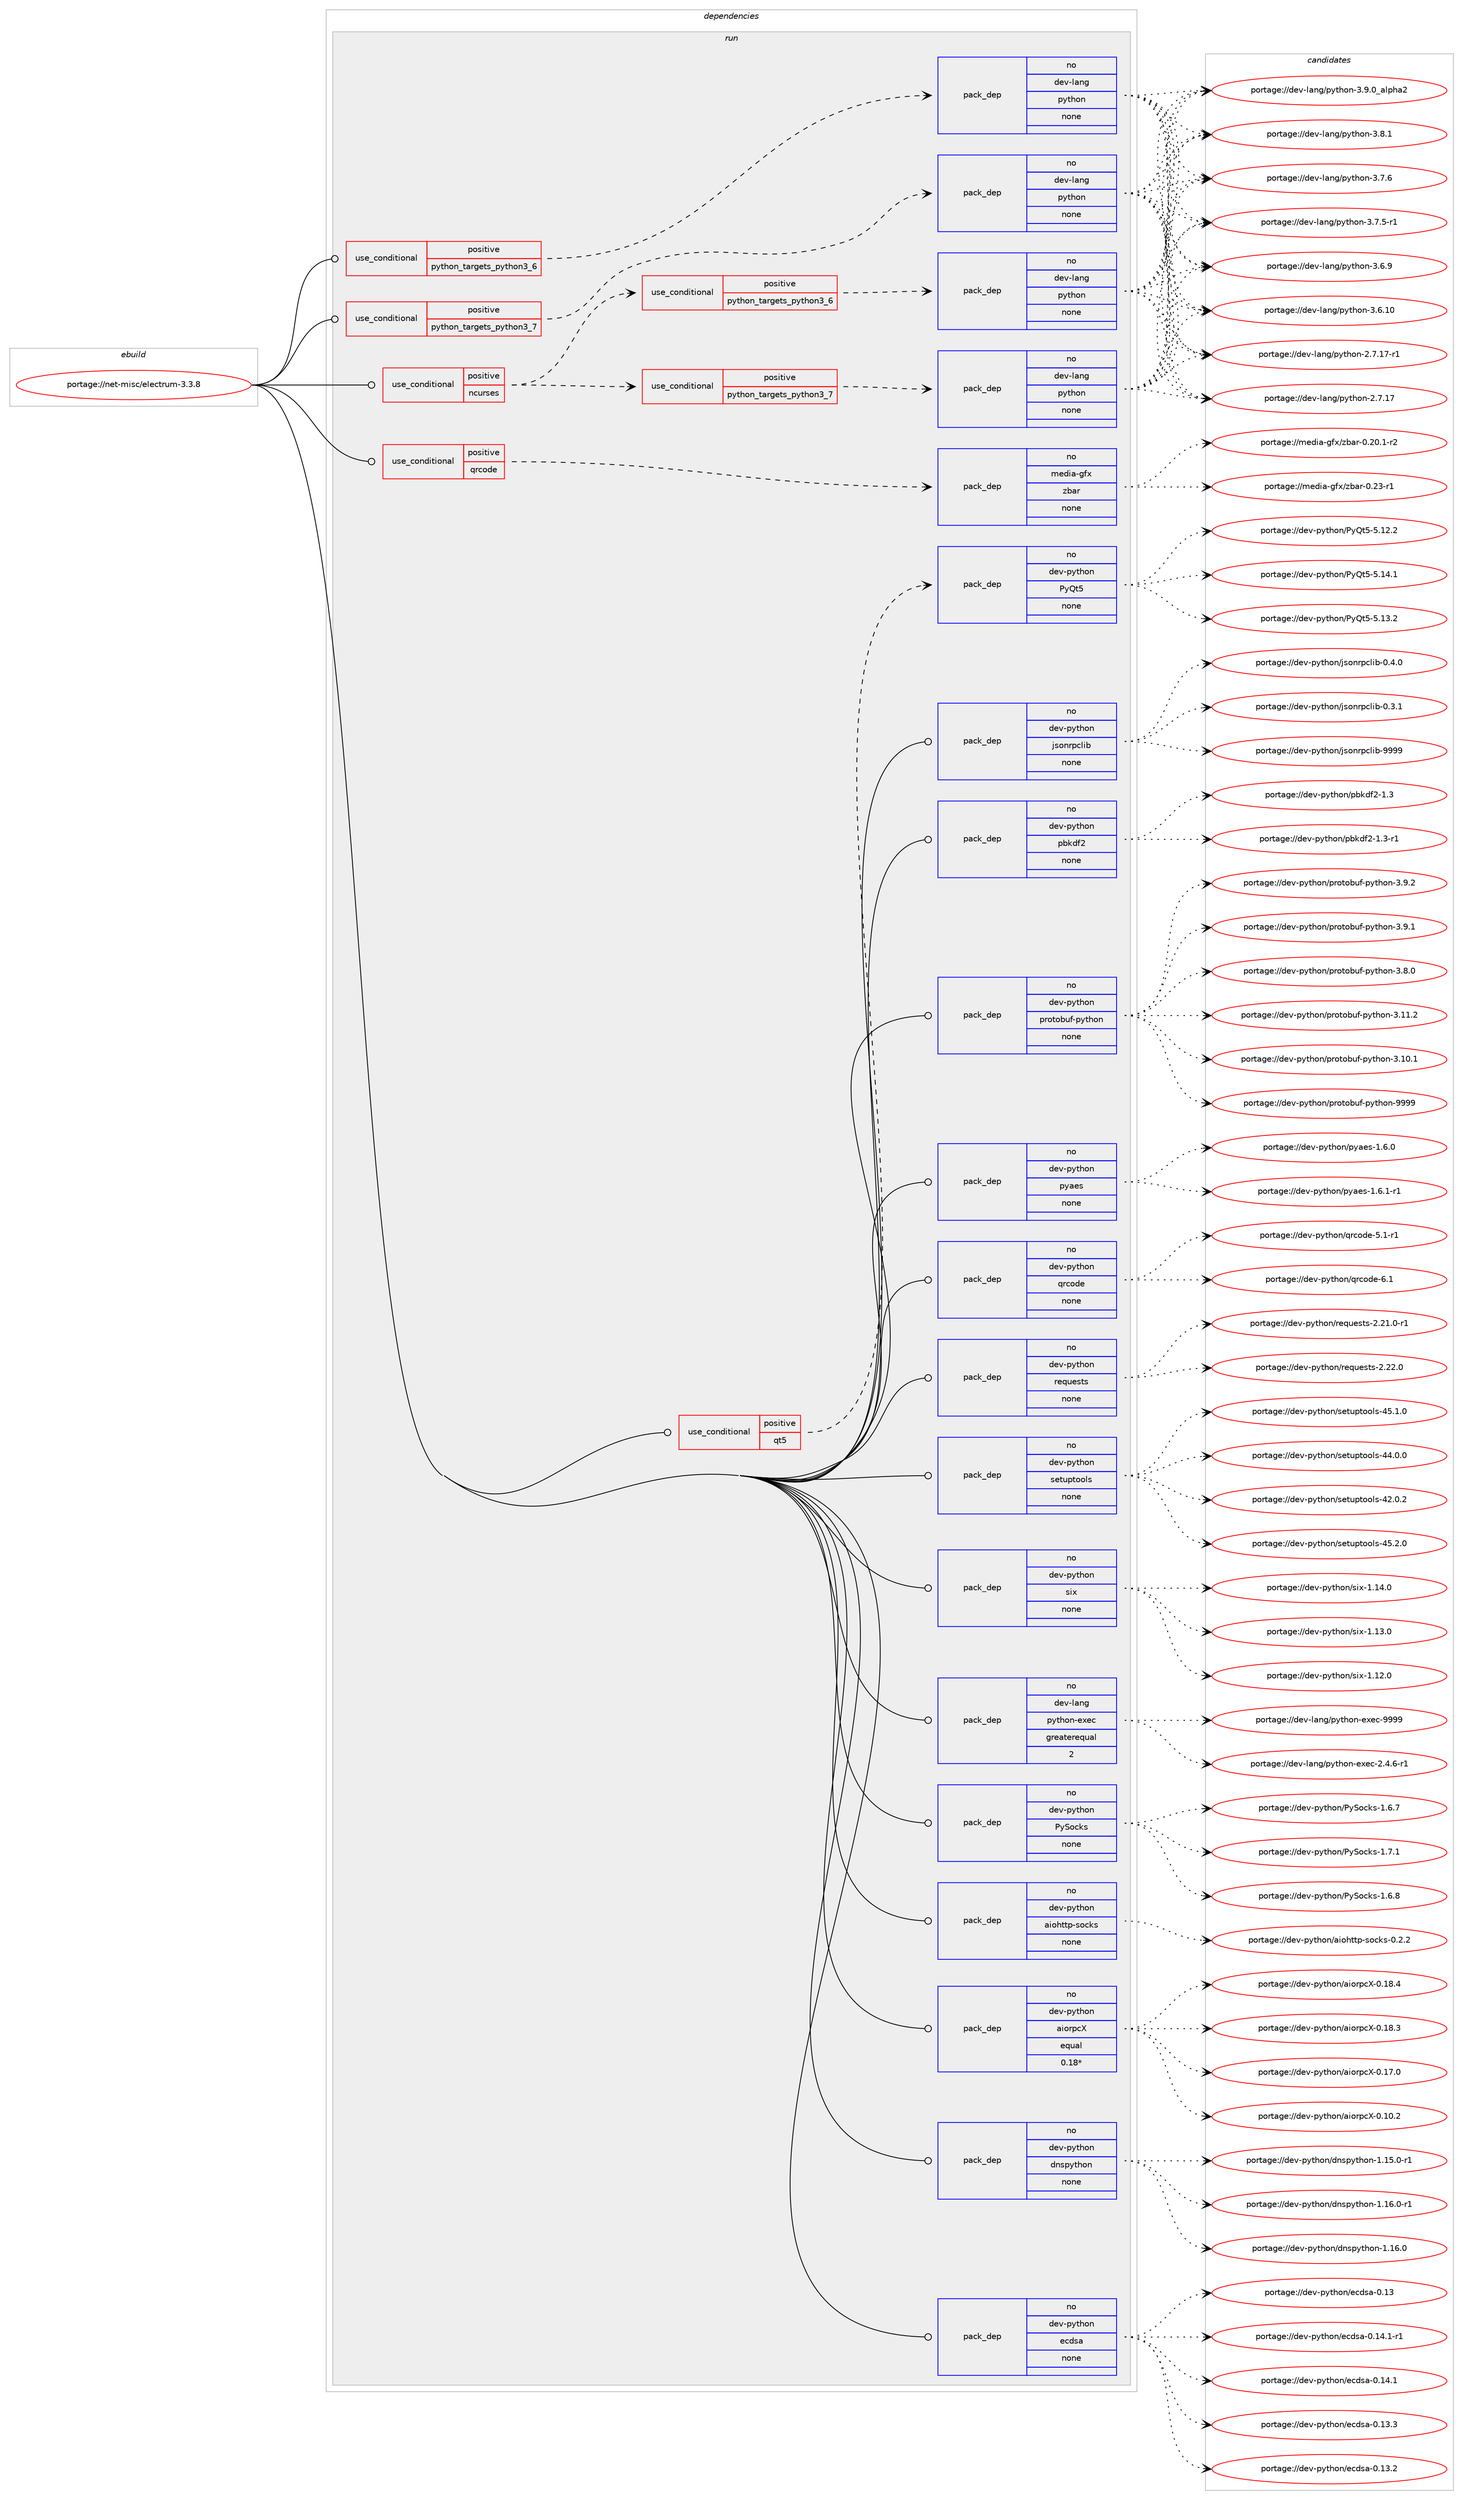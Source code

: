 digraph prolog {

# *************
# Graph options
# *************

newrank=true;
concentrate=true;
compound=true;
graph [rankdir=LR,fontname=Helvetica,fontsize=10,ranksep=1.5];#, ranksep=2.5, nodesep=0.2];
edge  [arrowhead=vee];
node  [fontname=Helvetica,fontsize=10];

# **********
# The ebuild
# **********

subgraph cluster_leftcol {
color=gray;
rank=same;
label=<<i>ebuild</i>>;
id [label="portage://net-misc/electrum-3.3.8", color=red, width=4, href="../net-misc/electrum-3.3.8.svg"];
}

# ****************
# The dependencies
# ****************

subgraph cluster_midcol {
color=gray;
label=<<i>dependencies</i>>;
subgraph cluster_compile {
fillcolor="#eeeeee";
style=filled;
label=<<i>compile</i>>;
}
subgraph cluster_compileandrun {
fillcolor="#eeeeee";
style=filled;
label=<<i>compile and run</i>>;
}
subgraph cluster_run {
fillcolor="#eeeeee";
style=filled;
label=<<i>run</i>>;
subgraph cond26633 {
dependency127853 [label=<<TABLE BORDER="0" CELLBORDER="1" CELLSPACING="0" CELLPADDING="4"><TR><TD ROWSPAN="3" CELLPADDING="10">use_conditional</TD></TR><TR><TD>positive</TD></TR><TR><TD>ncurses</TD></TR></TABLE>>, shape=none, color=red];
subgraph cond26634 {
dependency127854 [label=<<TABLE BORDER="0" CELLBORDER="1" CELLSPACING="0" CELLPADDING="4"><TR><TD ROWSPAN="3" CELLPADDING="10">use_conditional</TD></TR><TR><TD>positive</TD></TR><TR><TD>python_targets_python3_6</TD></TR></TABLE>>, shape=none, color=red];
subgraph pack99075 {
dependency127855 [label=<<TABLE BORDER="0" CELLBORDER="1" CELLSPACING="0" CELLPADDING="4" WIDTH="220"><TR><TD ROWSPAN="6" CELLPADDING="30">pack_dep</TD></TR><TR><TD WIDTH="110">no</TD></TR><TR><TD>dev-lang</TD></TR><TR><TD>python</TD></TR><TR><TD>none</TD></TR><TR><TD></TD></TR></TABLE>>, shape=none, color=blue];
}
dependency127854:e -> dependency127855:w [weight=20,style="dashed",arrowhead="vee"];
}
dependency127853:e -> dependency127854:w [weight=20,style="dashed",arrowhead="vee"];
subgraph cond26635 {
dependency127856 [label=<<TABLE BORDER="0" CELLBORDER="1" CELLSPACING="0" CELLPADDING="4"><TR><TD ROWSPAN="3" CELLPADDING="10">use_conditional</TD></TR><TR><TD>positive</TD></TR><TR><TD>python_targets_python3_7</TD></TR></TABLE>>, shape=none, color=red];
subgraph pack99076 {
dependency127857 [label=<<TABLE BORDER="0" CELLBORDER="1" CELLSPACING="0" CELLPADDING="4" WIDTH="220"><TR><TD ROWSPAN="6" CELLPADDING="30">pack_dep</TD></TR><TR><TD WIDTH="110">no</TD></TR><TR><TD>dev-lang</TD></TR><TR><TD>python</TD></TR><TR><TD>none</TD></TR><TR><TD></TD></TR></TABLE>>, shape=none, color=blue];
}
dependency127856:e -> dependency127857:w [weight=20,style="dashed",arrowhead="vee"];
}
dependency127853:e -> dependency127856:w [weight=20,style="dashed",arrowhead="vee"];
}
id:e -> dependency127853:w [weight=20,style="solid",arrowhead="odot"];
subgraph cond26636 {
dependency127858 [label=<<TABLE BORDER="0" CELLBORDER="1" CELLSPACING="0" CELLPADDING="4"><TR><TD ROWSPAN="3" CELLPADDING="10">use_conditional</TD></TR><TR><TD>positive</TD></TR><TR><TD>python_targets_python3_6</TD></TR></TABLE>>, shape=none, color=red];
subgraph pack99077 {
dependency127859 [label=<<TABLE BORDER="0" CELLBORDER="1" CELLSPACING="0" CELLPADDING="4" WIDTH="220"><TR><TD ROWSPAN="6" CELLPADDING="30">pack_dep</TD></TR><TR><TD WIDTH="110">no</TD></TR><TR><TD>dev-lang</TD></TR><TR><TD>python</TD></TR><TR><TD>none</TD></TR><TR><TD></TD></TR></TABLE>>, shape=none, color=blue];
}
dependency127858:e -> dependency127859:w [weight=20,style="dashed",arrowhead="vee"];
}
id:e -> dependency127858:w [weight=20,style="solid",arrowhead="odot"];
subgraph cond26637 {
dependency127860 [label=<<TABLE BORDER="0" CELLBORDER="1" CELLSPACING="0" CELLPADDING="4"><TR><TD ROWSPAN="3" CELLPADDING="10">use_conditional</TD></TR><TR><TD>positive</TD></TR><TR><TD>python_targets_python3_7</TD></TR></TABLE>>, shape=none, color=red];
subgraph pack99078 {
dependency127861 [label=<<TABLE BORDER="0" CELLBORDER="1" CELLSPACING="0" CELLPADDING="4" WIDTH="220"><TR><TD ROWSPAN="6" CELLPADDING="30">pack_dep</TD></TR><TR><TD WIDTH="110">no</TD></TR><TR><TD>dev-lang</TD></TR><TR><TD>python</TD></TR><TR><TD>none</TD></TR><TR><TD></TD></TR></TABLE>>, shape=none, color=blue];
}
dependency127860:e -> dependency127861:w [weight=20,style="dashed",arrowhead="vee"];
}
id:e -> dependency127860:w [weight=20,style="solid",arrowhead="odot"];
subgraph cond26638 {
dependency127862 [label=<<TABLE BORDER="0" CELLBORDER="1" CELLSPACING="0" CELLPADDING="4"><TR><TD ROWSPAN="3" CELLPADDING="10">use_conditional</TD></TR><TR><TD>positive</TD></TR><TR><TD>qrcode</TD></TR></TABLE>>, shape=none, color=red];
subgraph pack99079 {
dependency127863 [label=<<TABLE BORDER="0" CELLBORDER="1" CELLSPACING="0" CELLPADDING="4" WIDTH="220"><TR><TD ROWSPAN="6" CELLPADDING="30">pack_dep</TD></TR><TR><TD WIDTH="110">no</TD></TR><TR><TD>media-gfx</TD></TR><TR><TD>zbar</TD></TR><TR><TD>none</TD></TR><TR><TD></TD></TR></TABLE>>, shape=none, color=blue];
}
dependency127862:e -> dependency127863:w [weight=20,style="dashed",arrowhead="vee"];
}
id:e -> dependency127862:w [weight=20,style="solid",arrowhead="odot"];
subgraph cond26639 {
dependency127864 [label=<<TABLE BORDER="0" CELLBORDER="1" CELLSPACING="0" CELLPADDING="4"><TR><TD ROWSPAN="3" CELLPADDING="10">use_conditional</TD></TR><TR><TD>positive</TD></TR><TR><TD>qt5</TD></TR></TABLE>>, shape=none, color=red];
subgraph pack99080 {
dependency127865 [label=<<TABLE BORDER="0" CELLBORDER="1" CELLSPACING="0" CELLPADDING="4" WIDTH="220"><TR><TD ROWSPAN="6" CELLPADDING="30">pack_dep</TD></TR><TR><TD WIDTH="110">no</TD></TR><TR><TD>dev-python</TD></TR><TR><TD>PyQt5</TD></TR><TR><TD>none</TD></TR><TR><TD></TD></TR></TABLE>>, shape=none, color=blue];
}
dependency127864:e -> dependency127865:w [weight=20,style="dashed",arrowhead="vee"];
}
id:e -> dependency127864:w [weight=20,style="solid",arrowhead="odot"];
subgraph pack99081 {
dependency127866 [label=<<TABLE BORDER="0" CELLBORDER="1" CELLSPACING="0" CELLPADDING="4" WIDTH="220"><TR><TD ROWSPAN="6" CELLPADDING="30">pack_dep</TD></TR><TR><TD WIDTH="110">no</TD></TR><TR><TD>dev-lang</TD></TR><TR><TD>python-exec</TD></TR><TR><TD>greaterequal</TD></TR><TR><TD>2</TD></TR></TABLE>>, shape=none, color=blue];
}
id:e -> dependency127866:w [weight=20,style="solid",arrowhead="odot"];
subgraph pack99082 {
dependency127867 [label=<<TABLE BORDER="0" CELLBORDER="1" CELLSPACING="0" CELLPADDING="4" WIDTH="220"><TR><TD ROWSPAN="6" CELLPADDING="30">pack_dep</TD></TR><TR><TD WIDTH="110">no</TD></TR><TR><TD>dev-python</TD></TR><TR><TD>PySocks</TD></TR><TR><TD>none</TD></TR><TR><TD></TD></TR></TABLE>>, shape=none, color=blue];
}
id:e -> dependency127867:w [weight=20,style="solid",arrowhead="odot"];
subgraph pack99083 {
dependency127868 [label=<<TABLE BORDER="0" CELLBORDER="1" CELLSPACING="0" CELLPADDING="4" WIDTH="220"><TR><TD ROWSPAN="6" CELLPADDING="30">pack_dep</TD></TR><TR><TD WIDTH="110">no</TD></TR><TR><TD>dev-python</TD></TR><TR><TD>aiohttp-socks</TD></TR><TR><TD>none</TD></TR><TR><TD></TD></TR></TABLE>>, shape=none, color=blue];
}
id:e -> dependency127868:w [weight=20,style="solid",arrowhead="odot"];
subgraph pack99084 {
dependency127869 [label=<<TABLE BORDER="0" CELLBORDER="1" CELLSPACING="0" CELLPADDING="4" WIDTH="220"><TR><TD ROWSPAN="6" CELLPADDING="30">pack_dep</TD></TR><TR><TD WIDTH="110">no</TD></TR><TR><TD>dev-python</TD></TR><TR><TD>aiorpcX</TD></TR><TR><TD>equal</TD></TR><TR><TD>0.18*</TD></TR></TABLE>>, shape=none, color=blue];
}
id:e -> dependency127869:w [weight=20,style="solid",arrowhead="odot"];
subgraph pack99085 {
dependency127870 [label=<<TABLE BORDER="0" CELLBORDER="1" CELLSPACING="0" CELLPADDING="4" WIDTH="220"><TR><TD ROWSPAN="6" CELLPADDING="30">pack_dep</TD></TR><TR><TD WIDTH="110">no</TD></TR><TR><TD>dev-python</TD></TR><TR><TD>dnspython</TD></TR><TR><TD>none</TD></TR><TR><TD></TD></TR></TABLE>>, shape=none, color=blue];
}
id:e -> dependency127870:w [weight=20,style="solid",arrowhead="odot"];
subgraph pack99086 {
dependency127871 [label=<<TABLE BORDER="0" CELLBORDER="1" CELLSPACING="0" CELLPADDING="4" WIDTH="220"><TR><TD ROWSPAN="6" CELLPADDING="30">pack_dep</TD></TR><TR><TD WIDTH="110">no</TD></TR><TR><TD>dev-python</TD></TR><TR><TD>ecdsa</TD></TR><TR><TD>none</TD></TR><TR><TD></TD></TR></TABLE>>, shape=none, color=blue];
}
id:e -> dependency127871:w [weight=20,style="solid",arrowhead="odot"];
subgraph pack99087 {
dependency127872 [label=<<TABLE BORDER="0" CELLBORDER="1" CELLSPACING="0" CELLPADDING="4" WIDTH="220"><TR><TD ROWSPAN="6" CELLPADDING="30">pack_dep</TD></TR><TR><TD WIDTH="110">no</TD></TR><TR><TD>dev-python</TD></TR><TR><TD>jsonrpclib</TD></TR><TR><TD>none</TD></TR><TR><TD></TD></TR></TABLE>>, shape=none, color=blue];
}
id:e -> dependency127872:w [weight=20,style="solid",arrowhead="odot"];
subgraph pack99088 {
dependency127873 [label=<<TABLE BORDER="0" CELLBORDER="1" CELLSPACING="0" CELLPADDING="4" WIDTH="220"><TR><TD ROWSPAN="6" CELLPADDING="30">pack_dep</TD></TR><TR><TD WIDTH="110">no</TD></TR><TR><TD>dev-python</TD></TR><TR><TD>pbkdf2</TD></TR><TR><TD>none</TD></TR><TR><TD></TD></TR></TABLE>>, shape=none, color=blue];
}
id:e -> dependency127873:w [weight=20,style="solid",arrowhead="odot"];
subgraph pack99089 {
dependency127874 [label=<<TABLE BORDER="0" CELLBORDER="1" CELLSPACING="0" CELLPADDING="4" WIDTH="220"><TR><TD ROWSPAN="6" CELLPADDING="30">pack_dep</TD></TR><TR><TD WIDTH="110">no</TD></TR><TR><TD>dev-python</TD></TR><TR><TD>protobuf-python</TD></TR><TR><TD>none</TD></TR><TR><TD></TD></TR></TABLE>>, shape=none, color=blue];
}
id:e -> dependency127874:w [weight=20,style="solid",arrowhead="odot"];
subgraph pack99090 {
dependency127875 [label=<<TABLE BORDER="0" CELLBORDER="1" CELLSPACING="0" CELLPADDING="4" WIDTH="220"><TR><TD ROWSPAN="6" CELLPADDING="30">pack_dep</TD></TR><TR><TD WIDTH="110">no</TD></TR><TR><TD>dev-python</TD></TR><TR><TD>pyaes</TD></TR><TR><TD>none</TD></TR><TR><TD></TD></TR></TABLE>>, shape=none, color=blue];
}
id:e -> dependency127875:w [weight=20,style="solid",arrowhead="odot"];
subgraph pack99091 {
dependency127876 [label=<<TABLE BORDER="0" CELLBORDER="1" CELLSPACING="0" CELLPADDING="4" WIDTH="220"><TR><TD ROWSPAN="6" CELLPADDING="30">pack_dep</TD></TR><TR><TD WIDTH="110">no</TD></TR><TR><TD>dev-python</TD></TR><TR><TD>qrcode</TD></TR><TR><TD>none</TD></TR><TR><TD></TD></TR></TABLE>>, shape=none, color=blue];
}
id:e -> dependency127876:w [weight=20,style="solid",arrowhead="odot"];
subgraph pack99092 {
dependency127877 [label=<<TABLE BORDER="0" CELLBORDER="1" CELLSPACING="0" CELLPADDING="4" WIDTH="220"><TR><TD ROWSPAN="6" CELLPADDING="30">pack_dep</TD></TR><TR><TD WIDTH="110">no</TD></TR><TR><TD>dev-python</TD></TR><TR><TD>requests</TD></TR><TR><TD>none</TD></TR><TR><TD></TD></TR></TABLE>>, shape=none, color=blue];
}
id:e -> dependency127877:w [weight=20,style="solid",arrowhead="odot"];
subgraph pack99093 {
dependency127878 [label=<<TABLE BORDER="0" CELLBORDER="1" CELLSPACING="0" CELLPADDING="4" WIDTH="220"><TR><TD ROWSPAN="6" CELLPADDING="30">pack_dep</TD></TR><TR><TD WIDTH="110">no</TD></TR><TR><TD>dev-python</TD></TR><TR><TD>setuptools</TD></TR><TR><TD>none</TD></TR><TR><TD></TD></TR></TABLE>>, shape=none, color=blue];
}
id:e -> dependency127878:w [weight=20,style="solid",arrowhead="odot"];
subgraph pack99094 {
dependency127879 [label=<<TABLE BORDER="0" CELLBORDER="1" CELLSPACING="0" CELLPADDING="4" WIDTH="220"><TR><TD ROWSPAN="6" CELLPADDING="30">pack_dep</TD></TR><TR><TD WIDTH="110">no</TD></TR><TR><TD>dev-python</TD></TR><TR><TD>six</TD></TR><TR><TD>none</TD></TR><TR><TD></TD></TR></TABLE>>, shape=none, color=blue];
}
id:e -> dependency127879:w [weight=20,style="solid",arrowhead="odot"];
}
}

# **************
# The candidates
# **************

subgraph cluster_choices {
rank=same;
color=gray;
label=<<i>candidates</i>>;

subgraph choice99075 {
color=black;
nodesep=1;
choice10010111845108971101034711212111610411111045514657464895971081121049750 [label="portage://dev-lang/python-3.9.0_alpha2", color=red, width=4,href="../dev-lang/python-3.9.0_alpha2.svg"];
choice100101118451089711010347112121116104111110455146564649 [label="portage://dev-lang/python-3.8.1", color=red, width=4,href="../dev-lang/python-3.8.1.svg"];
choice100101118451089711010347112121116104111110455146554654 [label="portage://dev-lang/python-3.7.6", color=red, width=4,href="../dev-lang/python-3.7.6.svg"];
choice1001011184510897110103471121211161041111104551465546534511449 [label="portage://dev-lang/python-3.7.5-r1", color=red, width=4,href="../dev-lang/python-3.7.5-r1.svg"];
choice100101118451089711010347112121116104111110455146544657 [label="portage://dev-lang/python-3.6.9", color=red, width=4,href="../dev-lang/python-3.6.9.svg"];
choice10010111845108971101034711212111610411111045514654464948 [label="portage://dev-lang/python-3.6.10", color=red, width=4,href="../dev-lang/python-3.6.10.svg"];
choice100101118451089711010347112121116104111110455046554649554511449 [label="portage://dev-lang/python-2.7.17-r1", color=red, width=4,href="../dev-lang/python-2.7.17-r1.svg"];
choice10010111845108971101034711212111610411111045504655464955 [label="portage://dev-lang/python-2.7.17", color=red, width=4,href="../dev-lang/python-2.7.17.svg"];
dependency127855:e -> choice10010111845108971101034711212111610411111045514657464895971081121049750:w [style=dotted,weight="100"];
dependency127855:e -> choice100101118451089711010347112121116104111110455146564649:w [style=dotted,weight="100"];
dependency127855:e -> choice100101118451089711010347112121116104111110455146554654:w [style=dotted,weight="100"];
dependency127855:e -> choice1001011184510897110103471121211161041111104551465546534511449:w [style=dotted,weight="100"];
dependency127855:e -> choice100101118451089711010347112121116104111110455146544657:w [style=dotted,weight="100"];
dependency127855:e -> choice10010111845108971101034711212111610411111045514654464948:w [style=dotted,weight="100"];
dependency127855:e -> choice100101118451089711010347112121116104111110455046554649554511449:w [style=dotted,weight="100"];
dependency127855:e -> choice10010111845108971101034711212111610411111045504655464955:w [style=dotted,weight="100"];
}
subgraph choice99076 {
color=black;
nodesep=1;
choice10010111845108971101034711212111610411111045514657464895971081121049750 [label="portage://dev-lang/python-3.9.0_alpha2", color=red, width=4,href="../dev-lang/python-3.9.0_alpha2.svg"];
choice100101118451089711010347112121116104111110455146564649 [label="portage://dev-lang/python-3.8.1", color=red, width=4,href="../dev-lang/python-3.8.1.svg"];
choice100101118451089711010347112121116104111110455146554654 [label="portage://dev-lang/python-3.7.6", color=red, width=4,href="../dev-lang/python-3.7.6.svg"];
choice1001011184510897110103471121211161041111104551465546534511449 [label="portage://dev-lang/python-3.7.5-r1", color=red, width=4,href="../dev-lang/python-3.7.5-r1.svg"];
choice100101118451089711010347112121116104111110455146544657 [label="portage://dev-lang/python-3.6.9", color=red, width=4,href="../dev-lang/python-3.6.9.svg"];
choice10010111845108971101034711212111610411111045514654464948 [label="portage://dev-lang/python-3.6.10", color=red, width=4,href="../dev-lang/python-3.6.10.svg"];
choice100101118451089711010347112121116104111110455046554649554511449 [label="portage://dev-lang/python-2.7.17-r1", color=red, width=4,href="../dev-lang/python-2.7.17-r1.svg"];
choice10010111845108971101034711212111610411111045504655464955 [label="portage://dev-lang/python-2.7.17", color=red, width=4,href="../dev-lang/python-2.7.17.svg"];
dependency127857:e -> choice10010111845108971101034711212111610411111045514657464895971081121049750:w [style=dotted,weight="100"];
dependency127857:e -> choice100101118451089711010347112121116104111110455146564649:w [style=dotted,weight="100"];
dependency127857:e -> choice100101118451089711010347112121116104111110455146554654:w [style=dotted,weight="100"];
dependency127857:e -> choice1001011184510897110103471121211161041111104551465546534511449:w [style=dotted,weight="100"];
dependency127857:e -> choice100101118451089711010347112121116104111110455146544657:w [style=dotted,weight="100"];
dependency127857:e -> choice10010111845108971101034711212111610411111045514654464948:w [style=dotted,weight="100"];
dependency127857:e -> choice100101118451089711010347112121116104111110455046554649554511449:w [style=dotted,weight="100"];
dependency127857:e -> choice10010111845108971101034711212111610411111045504655464955:w [style=dotted,weight="100"];
}
subgraph choice99077 {
color=black;
nodesep=1;
choice10010111845108971101034711212111610411111045514657464895971081121049750 [label="portage://dev-lang/python-3.9.0_alpha2", color=red, width=4,href="../dev-lang/python-3.9.0_alpha2.svg"];
choice100101118451089711010347112121116104111110455146564649 [label="portage://dev-lang/python-3.8.1", color=red, width=4,href="../dev-lang/python-3.8.1.svg"];
choice100101118451089711010347112121116104111110455146554654 [label="portage://dev-lang/python-3.7.6", color=red, width=4,href="../dev-lang/python-3.7.6.svg"];
choice1001011184510897110103471121211161041111104551465546534511449 [label="portage://dev-lang/python-3.7.5-r1", color=red, width=4,href="../dev-lang/python-3.7.5-r1.svg"];
choice100101118451089711010347112121116104111110455146544657 [label="portage://dev-lang/python-3.6.9", color=red, width=4,href="../dev-lang/python-3.6.9.svg"];
choice10010111845108971101034711212111610411111045514654464948 [label="portage://dev-lang/python-3.6.10", color=red, width=4,href="../dev-lang/python-3.6.10.svg"];
choice100101118451089711010347112121116104111110455046554649554511449 [label="portage://dev-lang/python-2.7.17-r1", color=red, width=4,href="../dev-lang/python-2.7.17-r1.svg"];
choice10010111845108971101034711212111610411111045504655464955 [label="portage://dev-lang/python-2.7.17", color=red, width=4,href="../dev-lang/python-2.7.17.svg"];
dependency127859:e -> choice10010111845108971101034711212111610411111045514657464895971081121049750:w [style=dotted,weight="100"];
dependency127859:e -> choice100101118451089711010347112121116104111110455146564649:w [style=dotted,weight="100"];
dependency127859:e -> choice100101118451089711010347112121116104111110455146554654:w [style=dotted,weight="100"];
dependency127859:e -> choice1001011184510897110103471121211161041111104551465546534511449:w [style=dotted,weight="100"];
dependency127859:e -> choice100101118451089711010347112121116104111110455146544657:w [style=dotted,weight="100"];
dependency127859:e -> choice10010111845108971101034711212111610411111045514654464948:w [style=dotted,weight="100"];
dependency127859:e -> choice100101118451089711010347112121116104111110455046554649554511449:w [style=dotted,weight="100"];
dependency127859:e -> choice10010111845108971101034711212111610411111045504655464955:w [style=dotted,weight="100"];
}
subgraph choice99078 {
color=black;
nodesep=1;
choice10010111845108971101034711212111610411111045514657464895971081121049750 [label="portage://dev-lang/python-3.9.0_alpha2", color=red, width=4,href="../dev-lang/python-3.9.0_alpha2.svg"];
choice100101118451089711010347112121116104111110455146564649 [label="portage://dev-lang/python-3.8.1", color=red, width=4,href="../dev-lang/python-3.8.1.svg"];
choice100101118451089711010347112121116104111110455146554654 [label="portage://dev-lang/python-3.7.6", color=red, width=4,href="../dev-lang/python-3.7.6.svg"];
choice1001011184510897110103471121211161041111104551465546534511449 [label="portage://dev-lang/python-3.7.5-r1", color=red, width=4,href="../dev-lang/python-3.7.5-r1.svg"];
choice100101118451089711010347112121116104111110455146544657 [label="portage://dev-lang/python-3.6.9", color=red, width=4,href="../dev-lang/python-3.6.9.svg"];
choice10010111845108971101034711212111610411111045514654464948 [label="portage://dev-lang/python-3.6.10", color=red, width=4,href="../dev-lang/python-3.6.10.svg"];
choice100101118451089711010347112121116104111110455046554649554511449 [label="portage://dev-lang/python-2.7.17-r1", color=red, width=4,href="../dev-lang/python-2.7.17-r1.svg"];
choice10010111845108971101034711212111610411111045504655464955 [label="portage://dev-lang/python-2.7.17", color=red, width=4,href="../dev-lang/python-2.7.17.svg"];
dependency127861:e -> choice10010111845108971101034711212111610411111045514657464895971081121049750:w [style=dotted,weight="100"];
dependency127861:e -> choice100101118451089711010347112121116104111110455146564649:w [style=dotted,weight="100"];
dependency127861:e -> choice100101118451089711010347112121116104111110455146554654:w [style=dotted,weight="100"];
dependency127861:e -> choice1001011184510897110103471121211161041111104551465546534511449:w [style=dotted,weight="100"];
dependency127861:e -> choice100101118451089711010347112121116104111110455146544657:w [style=dotted,weight="100"];
dependency127861:e -> choice10010111845108971101034711212111610411111045514654464948:w [style=dotted,weight="100"];
dependency127861:e -> choice100101118451089711010347112121116104111110455046554649554511449:w [style=dotted,weight="100"];
dependency127861:e -> choice10010111845108971101034711212111610411111045504655464955:w [style=dotted,weight="100"];
}
subgraph choice99079 {
color=black;
nodesep=1;
choice109101100105974510310212047122989711445484650514511449 [label="portage://media-gfx/zbar-0.23-r1", color=red, width=4,href="../media-gfx/zbar-0.23-r1.svg"];
choice1091011001059745103102120471229897114454846504846494511450 [label="portage://media-gfx/zbar-0.20.1-r2", color=red, width=4,href="../media-gfx/zbar-0.20.1-r2.svg"];
dependency127863:e -> choice109101100105974510310212047122989711445484650514511449:w [style=dotted,weight="100"];
dependency127863:e -> choice1091011001059745103102120471229897114454846504846494511450:w [style=dotted,weight="100"];
}
subgraph choice99080 {
color=black;
nodesep=1;
choice100101118451121211161041111104780121811165345534649524649 [label="portage://dev-python/PyQt5-5.14.1", color=red, width=4,href="../dev-python/PyQt5-5.14.1.svg"];
choice100101118451121211161041111104780121811165345534649514650 [label="portage://dev-python/PyQt5-5.13.2", color=red, width=4,href="../dev-python/PyQt5-5.13.2.svg"];
choice100101118451121211161041111104780121811165345534649504650 [label="portage://dev-python/PyQt5-5.12.2", color=red, width=4,href="../dev-python/PyQt5-5.12.2.svg"];
dependency127865:e -> choice100101118451121211161041111104780121811165345534649524649:w [style=dotted,weight="100"];
dependency127865:e -> choice100101118451121211161041111104780121811165345534649514650:w [style=dotted,weight="100"];
dependency127865:e -> choice100101118451121211161041111104780121811165345534649504650:w [style=dotted,weight="100"];
}
subgraph choice99081 {
color=black;
nodesep=1;
choice10010111845108971101034711212111610411111045101120101994557575757 [label="portage://dev-lang/python-exec-9999", color=red, width=4,href="../dev-lang/python-exec-9999.svg"];
choice10010111845108971101034711212111610411111045101120101994550465246544511449 [label="portage://dev-lang/python-exec-2.4.6-r1", color=red, width=4,href="../dev-lang/python-exec-2.4.6-r1.svg"];
dependency127866:e -> choice10010111845108971101034711212111610411111045101120101994557575757:w [style=dotted,weight="100"];
dependency127866:e -> choice10010111845108971101034711212111610411111045101120101994550465246544511449:w [style=dotted,weight="100"];
}
subgraph choice99082 {
color=black;
nodesep=1;
choice1001011184511212111610411111047801218311199107115454946554649 [label="portage://dev-python/PySocks-1.7.1", color=red, width=4,href="../dev-python/PySocks-1.7.1.svg"];
choice1001011184511212111610411111047801218311199107115454946544656 [label="portage://dev-python/PySocks-1.6.8", color=red, width=4,href="../dev-python/PySocks-1.6.8.svg"];
choice1001011184511212111610411111047801218311199107115454946544655 [label="portage://dev-python/PySocks-1.6.7", color=red, width=4,href="../dev-python/PySocks-1.6.7.svg"];
dependency127867:e -> choice1001011184511212111610411111047801218311199107115454946554649:w [style=dotted,weight="100"];
dependency127867:e -> choice1001011184511212111610411111047801218311199107115454946544656:w [style=dotted,weight="100"];
dependency127867:e -> choice1001011184511212111610411111047801218311199107115454946544655:w [style=dotted,weight="100"];
}
subgraph choice99083 {
color=black;
nodesep=1;
choice1001011184511212111610411111047971051111041161161124511511199107115454846504650 [label="portage://dev-python/aiohttp-socks-0.2.2", color=red, width=4,href="../dev-python/aiohttp-socks-0.2.2.svg"];
dependency127868:e -> choice1001011184511212111610411111047971051111041161161124511511199107115454846504650:w [style=dotted,weight="100"];
}
subgraph choice99084 {
color=black;
nodesep=1;
choice100101118451121211161041111104797105111114112998845484649564652 [label="portage://dev-python/aiorpcX-0.18.4", color=red, width=4,href="../dev-python/aiorpcX-0.18.4.svg"];
choice100101118451121211161041111104797105111114112998845484649564651 [label="portage://dev-python/aiorpcX-0.18.3", color=red, width=4,href="../dev-python/aiorpcX-0.18.3.svg"];
choice100101118451121211161041111104797105111114112998845484649554648 [label="portage://dev-python/aiorpcX-0.17.0", color=red, width=4,href="../dev-python/aiorpcX-0.17.0.svg"];
choice100101118451121211161041111104797105111114112998845484649484650 [label="portage://dev-python/aiorpcX-0.10.2", color=red, width=4,href="../dev-python/aiorpcX-0.10.2.svg"];
dependency127869:e -> choice100101118451121211161041111104797105111114112998845484649564652:w [style=dotted,weight="100"];
dependency127869:e -> choice100101118451121211161041111104797105111114112998845484649564651:w [style=dotted,weight="100"];
dependency127869:e -> choice100101118451121211161041111104797105111114112998845484649554648:w [style=dotted,weight="100"];
dependency127869:e -> choice100101118451121211161041111104797105111114112998845484649484650:w [style=dotted,weight="100"];
}
subgraph choice99085 {
color=black;
nodesep=1;
choice1001011184511212111610411111047100110115112121116104111110454946495446484511449 [label="portage://dev-python/dnspython-1.16.0-r1", color=red, width=4,href="../dev-python/dnspython-1.16.0-r1.svg"];
choice100101118451121211161041111104710011011511212111610411111045494649544648 [label="portage://dev-python/dnspython-1.16.0", color=red, width=4,href="../dev-python/dnspython-1.16.0.svg"];
choice1001011184511212111610411111047100110115112121116104111110454946495346484511449 [label="portage://dev-python/dnspython-1.15.0-r1", color=red, width=4,href="../dev-python/dnspython-1.15.0-r1.svg"];
dependency127870:e -> choice1001011184511212111610411111047100110115112121116104111110454946495446484511449:w [style=dotted,weight="100"];
dependency127870:e -> choice100101118451121211161041111104710011011511212111610411111045494649544648:w [style=dotted,weight="100"];
dependency127870:e -> choice1001011184511212111610411111047100110115112121116104111110454946495346484511449:w [style=dotted,weight="100"];
}
subgraph choice99086 {
color=black;
nodesep=1;
choice10010111845112121116104111110471019910011597454846495246494511449 [label="portage://dev-python/ecdsa-0.14.1-r1", color=red, width=4,href="../dev-python/ecdsa-0.14.1-r1.svg"];
choice1001011184511212111610411111047101991001159745484649524649 [label="portage://dev-python/ecdsa-0.14.1", color=red, width=4,href="../dev-python/ecdsa-0.14.1.svg"];
choice1001011184511212111610411111047101991001159745484649514651 [label="portage://dev-python/ecdsa-0.13.3", color=red, width=4,href="../dev-python/ecdsa-0.13.3.svg"];
choice1001011184511212111610411111047101991001159745484649514650 [label="portage://dev-python/ecdsa-0.13.2", color=red, width=4,href="../dev-python/ecdsa-0.13.2.svg"];
choice100101118451121211161041111104710199100115974548464951 [label="portage://dev-python/ecdsa-0.13", color=red, width=4,href="../dev-python/ecdsa-0.13.svg"];
dependency127871:e -> choice10010111845112121116104111110471019910011597454846495246494511449:w [style=dotted,weight="100"];
dependency127871:e -> choice1001011184511212111610411111047101991001159745484649524649:w [style=dotted,weight="100"];
dependency127871:e -> choice1001011184511212111610411111047101991001159745484649514651:w [style=dotted,weight="100"];
dependency127871:e -> choice1001011184511212111610411111047101991001159745484649514650:w [style=dotted,weight="100"];
dependency127871:e -> choice100101118451121211161041111104710199100115974548464951:w [style=dotted,weight="100"];
}
subgraph choice99087 {
color=black;
nodesep=1;
choice100101118451121211161041111104710611511111011411299108105984557575757 [label="portage://dev-python/jsonrpclib-9999", color=red, width=4,href="../dev-python/jsonrpclib-9999.svg"];
choice10010111845112121116104111110471061151111101141129910810598454846524648 [label="portage://dev-python/jsonrpclib-0.4.0", color=red, width=4,href="../dev-python/jsonrpclib-0.4.0.svg"];
choice10010111845112121116104111110471061151111101141129910810598454846514649 [label="portage://dev-python/jsonrpclib-0.3.1", color=red, width=4,href="../dev-python/jsonrpclib-0.3.1.svg"];
dependency127872:e -> choice100101118451121211161041111104710611511111011411299108105984557575757:w [style=dotted,weight="100"];
dependency127872:e -> choice10010111845112121116104111110471061151111101141129910810598454846524648:w [style=dotted,weight="100"];
dependency127872:e -> choice10010111845112121116104111110471061151111101141129910810598454846514649:w [style=dotted,weight="100"];
}
subgraph choice99088 {
color=black;
nodesep=1;
choice10010111845112121116104111110471129810710010250454946514511449 [label="portage://dev-python/pbkdf2-1.3-r1", color=red, width=4,href="../dev-python/pbkdf2-1.3-r1.svg"];
choice1001011184511212111610411111047112981071001025045494651 [label="portage://dev-python/pbkdf2-1.3", color=red, width=4,href="../dev-python/pbkdf2-1.3.svg"];
dependency127873:e -> choice10010111845112121116104111110471129810710010250454946514511449:w [style=dotted,weight="100"];
dependency127873:e -> choice1001011184511212111610411111047112981071001025045494651:w [style=dotted,weight="100"];
}
subgraph choice99089 {
color=black;
nodesep=1;
choice100101118451121211161041111104711211411111611198117102451121211161041111104557575757 [label="portage://dev-python/protobuf-python-9999", color=red, width=4,href="../dev-python/protobuf-python-9999.svg"];
choice10010111845112121116104111110471121141111161119811710245112121116104111110455146574650 [label="portage://dev-python/protobuf-python-3.9.2", color=red, width=4,href="../dev-python/protobuf-python-3.9.2.svg"];
choice10010111845112121116104111110471121141111161119811710245112121116104111110455146574649 [label="portage://dev-python/protobuf-python-3.9.1", color=red, width=4,href="../dev-python/protobuf-python-3.9.1.svg"];
choice10010111845112121116104111110471121141111161119811710245112121116104111110455146564648 [label="portage://dev-python/protobuf-python-3.8.0", color=red, width=4,href="../dev-python/protobuf-python-3.8.0.svg"];
choice1001011184511212111610411111047112114111116111981171024511212111610411111045514649494650 [label="portage://dev-python/protobuf-python-3.11.2", color=red, width=4,href="../dev-python/protobuf-python-3.11.2.svg"];
choice1001011184511212111610411111047112114111116111981171024511212111610411111045514649484649 [label="portage://dev-python/protobuf-python-3.10.1", color=red, width=4,href="../dev-python/protobuf-python-3.10.1.svg"];
dependency127874:e -> choice100101118451121211161041111104711211411111611198117102451121211161041111104557575757:w [style=dotted,weight="100"];
dependency127874:e -> choice10010111845112121116104111110471121141111161119811710245112121116104111110455146574650:w [style=dotted,weight="100"];
dependency127874:e -> choice10010111845112121116104111110471121141111161119811710245112121116104111110455146574649:w [style=dotted,weight="100"];
dependency127874:e -> choice10010111845112121116104111110471121141111161119811710245112121116104111110455146564648:w [style=dotted,weight="100"];
dependency127874:e -> choice1001011184511212111610411111047112114111116111981171024511212111610411111045514649494650:w [style=dotted,weight="100"];
dependency127874:e -> choice1001011184511212111610411111047112114111116111981171024511212111610411111045514649484649:w [style=dotted,weight="100"];
}
subgraph choice99090 {
color=black;
nodesep=1;
choice1001011184511212111610411111047112121971011154549465446494511449 [label="portage://dev-python/pyaes-1.6.1-r1", color=red, width=4,href="../dev-python/pyaes-1.6.1-r1.svg"];
choice100101118451121211161041111104711212197101115454946544648 [label="portage://dev-python/pyaes-1.6.0", color=red, width=4,href="../dev-python/pyaes-1.6.0.svg"];
dependency127875:e -> choice1001011184511212111610411111047112121971011154549465446494511449:w [style=dotted,weight="100"];
dependency127875:e -> choice100101118451121211161041111104711212197101115454946544648:w [style=dotted,weight="100"];
}
subgraph choice99091 {
color=black;
nodesep=1;
choice10010111845112121116104111110471131149911110010145544649 [label="portage://dev-python/qrcode-6.1", color=red, width=4,href="../dev-python/qrcode-6.1.svg"];
choice100101118451121211161041111104711311499111100101455346494511449 [label="portage://dev-python/qrcode-5.1-r1", color=red, width=4,href="../dev-python/qrcode-5.1-r1.svg"];
dependency127876:e -> choice10010111845112121116104111110471131149911110010145544649:w [style=dotted,weight="100"];
dependency127876:e -> choice100101118451121211161041111104711311499111100101455346494511449:w [style=dotted,weight="100"];
}
subgraph choice99092 {
color=black;
nodesep=1;
choice100101118451121211161041111104711410111311710111511611545504650504648 [label="portage://dev-python/requests-2.22.0", color=red, width=4,href="../dev-python/requests-2.22.0.svg"];
choice1001011184511212111610411111047114101113117101115116115455046504946484511449 [label="portage://dev-python/requests-2.21.0-r1", color=red, width=4,href="../dev-python/requests-2.21.0-r1.svg"];
dependency127877:e -> choice100101118451121211161041111104711410111311710111511611545504650504648:w [style=dotted,weight="100"];
dependency127877:e -> choice1001011184511212111610411111047114101113117101115116115455046504946484511449:w [style=dotted,weight="100"];
}
subgraph choice99093 {
color=black;
nodesep=1;
choice100101118451121211161041111104711510111611711211611111110811545525346504648 [label="portage://dev-python/setuptools-45.2.0", color=red, width=4,href="../dev-python/setuptools-45.2.0.svg"];
choice100101118451121211161041111104711510111611711211611111110811545525346494648 [label="portage://dev-python/setuptools-45.1.0", color=red, width=4,href="../dev-python/setuptools-45.1.0.svg"];
choice100101118451121211161041111104711510111611711211611111110811545525246484648 [label="portage://dev-python/setuptools-44.0.0", color=red, width=4,href="../dev-python/setuptools-44.0.0.svg"];
choice100101118451121211161041111104711510111611711211611111110811545525046484650 [label="portage://dev-python/setuptools-42.0.2", color=red, width=4,href="../dev-python/setuptools-42.0.2.svg"];
dependency127878:e -> choice100101118451121211161041111104711510111611711211611111110811545525346504648:w [style=dotted,weight="100"];
dependency127878:e -> choice100101118451121211161041111104711510111611711211611111110811545525346494648:w [style=dotted,weight="100"];
dependency127878:e -> choice100101118451121211161041111104711510111611711211611111110811545525246484648:w [style=dotted,weight="100"];
dependency127878:e -> choice100101118451121211161041111104711510111611711211611111110811545525046484650:w [style=dotted,weight="100"];
}
subgraph choice99094 {
color=black;
nodesep=1;
choice100101118451121211161041111104711510512045494649524648 [label="portage://dev-python/six-1.14.0", color=red, width=4,href="../dev-python/six-1.14.0.svg"];
choice100101118451121211161041111104711510512045494649514648 [label="portage://dev-python/six-1.13.0", color=red, width=4,href="../dev-python/six-1.13.0.svg"];
choice100101118451121211161041111104711510512045494649504648 [label="portage://dev-python/six-1.12.0", color=red, width=4,href="../dev-python/six-1.12.0.svg"];
dependency127879:e -> choice100101118451121211161041111104711510512045494649524648:w [style=dotted,weight="100"];
dependency127879:e -> choice100101118451121211161041111104711510512045494649514648:w [style=dotted,weight="100"];
dependency127879:e -> choice100101118451121211161041111104711510512045494649504648:w [style=dotted,weight="100"];
}
}

}
